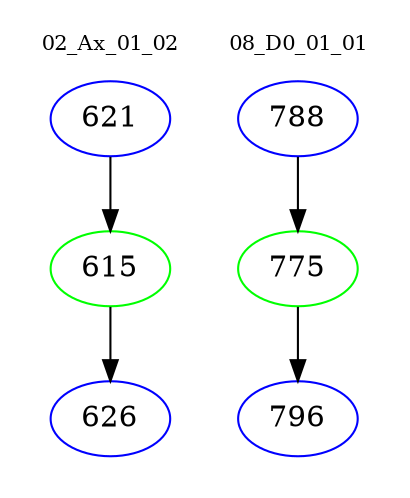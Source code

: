 digraph{
subgraph cluster_0 {
color = white
label = "02_Ax_01_02";
fontsize=10;
T0_621 [label="621", color="blue"]
T0_621 -> T0_615 [color="black"]
T0_615 [label="615", color="green"]
T0_615 -> T0_626 [color="black"]
T0_626 [label="626", color="blue"]
}
subgraph cluster_1 {
color = white
label = "08_D0_01_01";
fontsize=10;
T1_788 [label="788", color="blue"]
T1_788 -> T1_775 [color="black"]
T1_775 [label="775", color="green"]
T1_775 -> T1_796 [color="black"]
T1_796 [label="796", color="blue"]
}
}

